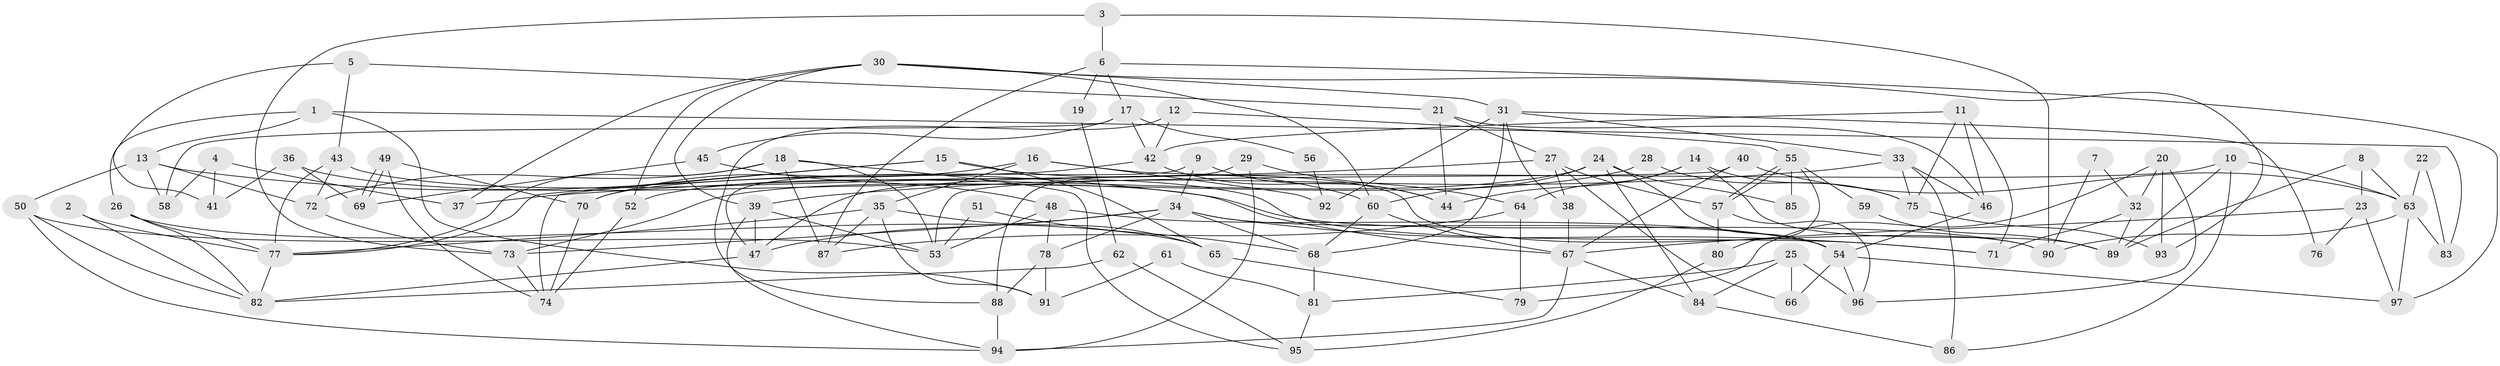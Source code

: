 // Generated by graph-tools (version 1.1) at 2025/14/03/09/25 04:14:48]
// undirected, 97 vertices, 194 edges
graph export_dot {
graph [start="1"]
  node [color=gray90,style=filled];
  1;
  2;
  3;
  4;
  5;
  6;
  7;
  8;
  9;
  10;
  11;
  12;
  13;
  14;
  15;
  16;
  17;
  18;
  19;
  20;
  21;
  22;
  23;
  24;
  25;
  26;
  27;
  28;
  29;
  30;
  31;
  32;
  33;
  34;
  35;
  36;
  37;
  38;
  39;
  40;
  41;
  42;
  43;
  44;
  45;
  46;
  47;
  48;
  49;
  50;
  51;
  52;
  53;
  54;
  55;
  56;
  57;
  58;
  59;
  60;
  61;
  62;
  63;
  64;
  65;
  66;
  67;
  68;
  69;
  70;
  71;
  72;
  73;
  74;
  75;
  76;
  77;
  78;
  79;
  80;
  81;
  82;
  83;
  84;
  85;
  86;
  87;
  88;
  89;
  90;
  91;
  92;
  93;
  94;
  95;
  96;
  97;
  1 -- 13;
  1 -- 26;
  1 -- 83;
  1 -- 91;
  2 -- 77;
  2 -- 82;
  3 -- 6;
  3 -- 73;
  3 -- 90;
  4 -- 58;
  4 -- 41;
  4 -- 37;
  5 -- 43;
  5 -- 21;
  5 -- 41;
  6 -- 87;
  6 -- 97;
  6 -- 17;
  6 -- 19;
  7 -- 90;
  7 -- 32;
  8 -- 63;
  8 -- 23;
  8 -- 89;
  9 -- 34;
  9 -- 44;
  9 -- 47;
  10 -- 89;
  10 -- 47;
  10 -- 63;
  10 -- 86;
  11 -- 46;
  11 -- 75;
  11 -- 42;
  11 -- 71;
  12 -- 55;
  12 -- 42;
  12 -- 88;
  13 -- 50;
  13 -- 72;
  13 -- 58;
  13 -- 90;
  14 -- 64;
  14 -- 75;
  14 -- 44;
  14 -- 89;
  15 -- 60;
  15 -- 77;
  15 -- 65;
  15 -- 74;
  16 -- 70;
  16 -- 90;
  16 -- 35;
  16 -- 92;
  17 -- 42;
  17 -- 45;
  17 -- 56;
  17 -- 58;
  18 -- 53;
  18 -- 72;
  18 -- 77;
  18 -- 87;
  18 -- 95;
  19 -- 62;
  20 -- 79;
  20 -- 32;
  20 -- 93;
  20 -- 96;
  21 -- 27;
  21 -- 46;
  21 -- 44;
  22 -- 63;
  22 -- 83;
  23 -- 97;
  23 -- 67;
  23 -- 76;
  24 -- 54;
  24 -- 52;
  24 -- 60;
  24 -- 84;
  24 -- 85;
  25 -- 84;
  25 -- 96;
  25 -- 66;
  25 -- 81;
  26 -- 82;
  26 -- 77;
  26 -- 65;
  27 -- 66;
  27 -- 38;
  27 -- 37;
  27 -- 57;
  28 -- 73;
  28 -- 75;
  29 -- 94;
  29 -- 88;
  29 -- 64;
  30 -- 60;
  30 -- 37;
  30 -- 31;
  30 -- 39;
  30 -- 52;
  30 -- 93;
  31 -- 68;
  31 -- 33;
  31 -- 38;
  31 -- 76;
  31 -- 92;
  32 -- 71;
  32 -- 89;
  33 -- 39;
  33 -- 46;
  33 -- 75;
  33 -- 86;
  34 -- 78;
  34 -- 47;
  34 -- 54;
  34 -- 68;
  34 -- 71;
  34 -- 73;
  35 -- 65;
  35 -- 77;
  35 -- 87;
  35 -- 91;
  36 -- 67;
  36 -- 69;
  36 -- 41;
  38 -- 67;
  39 -- 94;
  39 -- 47;
  39 -- 53;
  40 -- 63;
  40 -- 53;
  40 -- 67;
  42 -- 44;
  42 -- 70;
  43 -- 77;
  43 -- 71;
  43 -- 72;
  45 -- 48;
  45 -- 69;
  46 -- 54;
  47 -- 82;
  48 -- 54;
  48 -- 78;
  48 -- 53;
  49 -- 70;
  49 -- 69;
  49 -- 69;
  49 -- 74;
  50 -- 82;
  50 -- 53;
  50 -- 94;
  51 -- 68;
  51 -- 53;
  52 -- 74;
  54 -- 96;
  54 -- 66;
  54 -- 97;
  55 -- 57;
  55 -- 57;
  55 -- 80;
  55 -- 59;
  55 -- 85;
  56 -- 92;
  57 -- 80;
  57 -- 96;
  59 -- 89;
  60 -- 67;
  60 -- 68;
  61 -- 81;
  61 -- 91;
  62 -- 82;
  62 -- 95;
  63 -- 90;
  63 -- 83;
  63 -- 97;
  64 -- 87;
  64 -- 79;
  65 -- 79;
  67 -- 84;
  67 -- 94;
  68 -- 81;
  70 -- 74;
  72 -- 73;
  73 -- 74;
  75 -- 93;
  77 -- 82;
  78 -- 91;
  78 -- 88;
  80 -- 95;
  81 -- 95;
  84 -- 86;
  88 -- 94;
}
